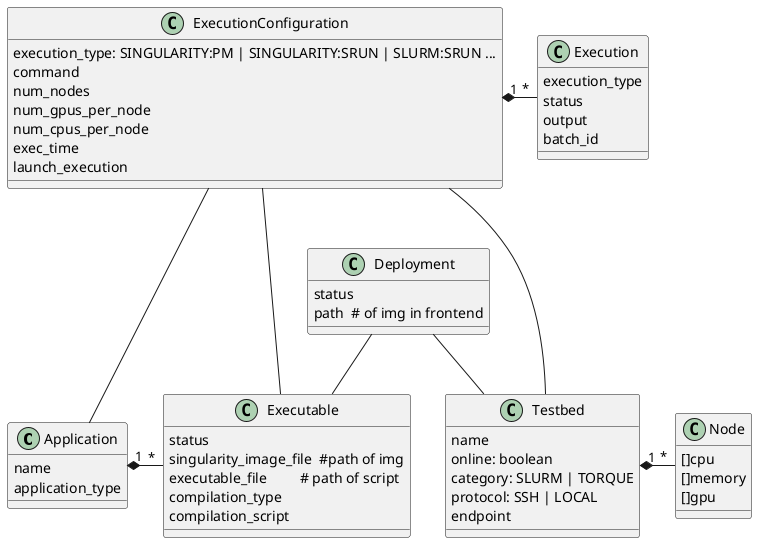 @startuml

class Application {
  name
  application_type
}

class Executable {
  status
  singularity_image_file  #path of img
  executable_file         # path of script
  compilation_type
  compilation_script
}

class Deployment {
  status
  path  # of img in frontend
}

class Testbed {
  name
  online: boolean
  category: SLURM | TORQUE
  protocol: SSH | LOCAL
  endpoint
}

class Node {
  []cpu
  []memory
  []gpu
}

class ExecutionConfiguration {
  execution_type: SINGULARITY:PM | SINGULARITY:SRUN | SLURM:SRUN ...
  command
  num_nodes
  num_gpus_per_node
  num_cpus_per_node
  exec_time
  launch_execution
}

class Execution {
  execution_type
  status
  output
  batch_id
  
}

Application "1" *- "*" Executable

Deployment  --  Testbed
Deployment --  Executable

ExecutionConfiguration ---  Application
ExecutionConfiguration ---  Executable
ExecutionConfiguration --- Testbed
ExecutionConfiguration "1" *- "*" Execution

Testbed "1" *- "*" Node

'Node "1" *- "*" CPU
'Node "1" *- "*" Memory
'Node "1" *- "*" GPU

@enduml
